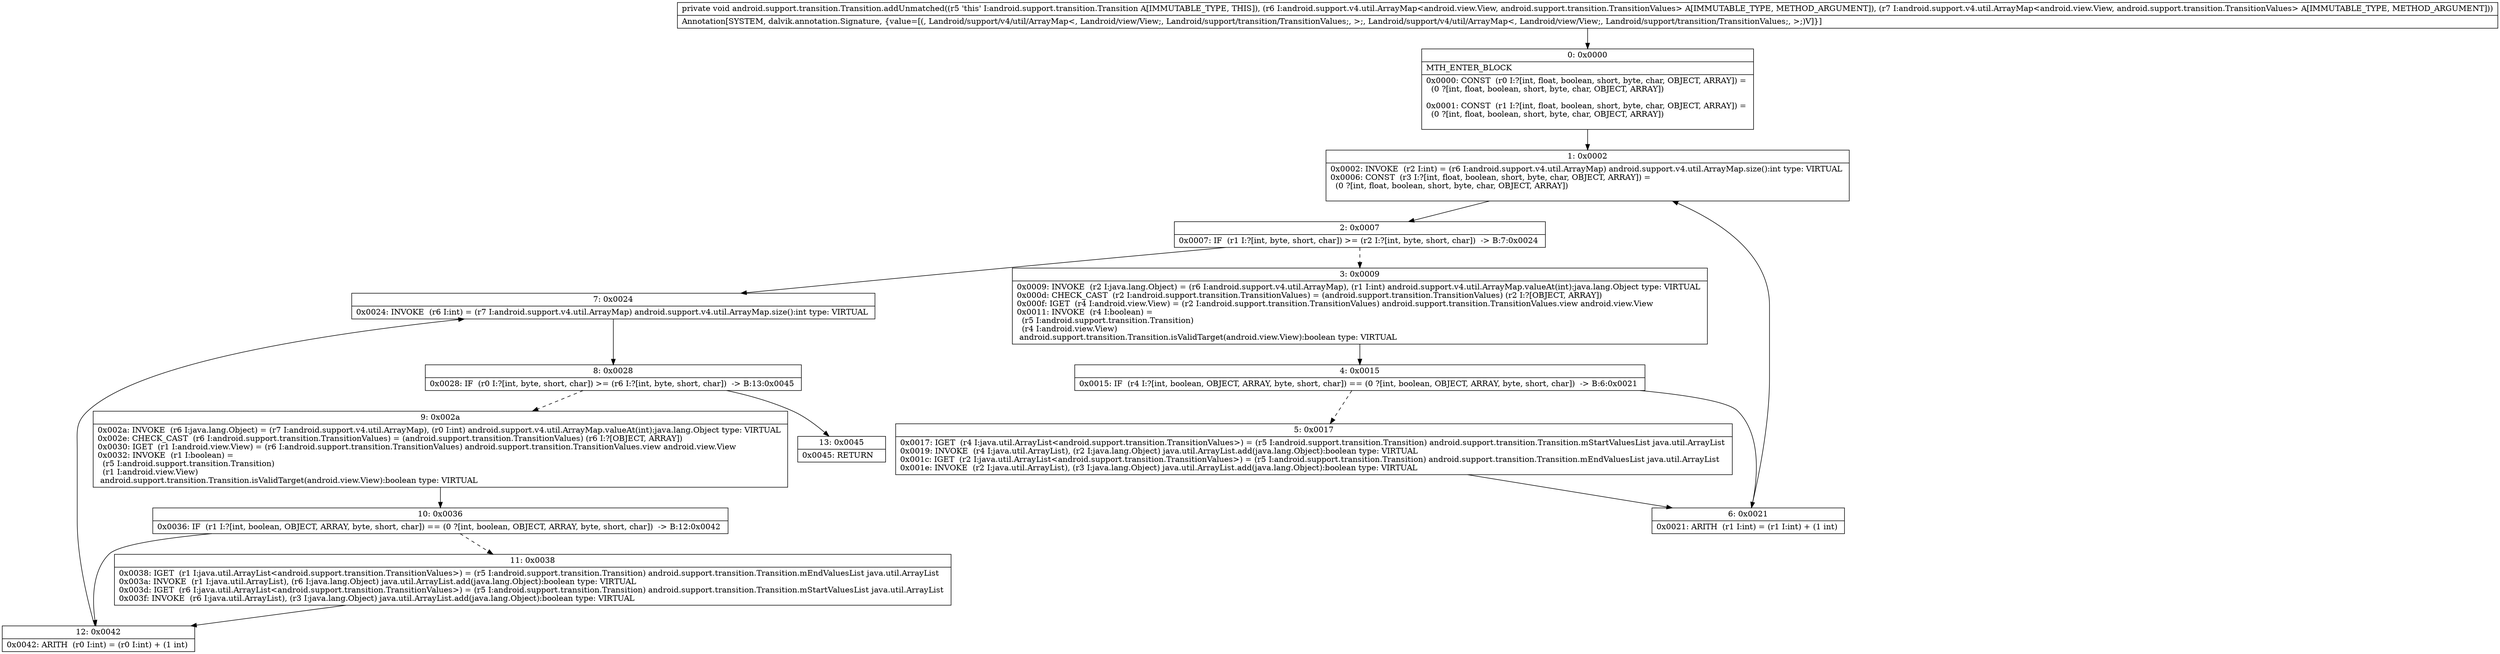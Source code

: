 digraph "CFG forandroid.support.transition.Transition.addUnmatched(Landroid\/support\/v4\/util\/ArrayMap;Landroid\/support\/v4\/util\/ArrayMap;)V" {
Node_0 [shape=record,label="{0\:\ 0x0000|MTH_ENTER_BLOCK\l|0x0000: CONST  (r0 I:?[int, float, boolean, short, byte, char, OBJECT, ARRAY]) = \l  (0 ?[int, float, boolean, short, byte, char, OBJECT, ARRAY])\l \l0x0001: CONST  (r1 I:?[int, float, boolean, short, byte, char, OBJECT, ARRAY]) = \l  (0 ?[int, float, boolean, short, byte, char, OBJECT, ARRAY])\l \l}"];
Node_1 [shape=record,label="{1\:\ 0x0002|0x0002: INVOKE  (r2 I:int) = (r6 I:android.support.v4.util.ArrayMap) android.support.v4.util.ArrayMap.size():int type: VIRTUAL \l0x0006: CONST  (r3 I:?[int, float, boolean, short, byte, char, OBJECT, ARRAY]) = \l  (0 ?[int, float, boolean, short, byte, char, OBJECT, ARRAY])\l \l}"];
Node_2 [shape=record,label="{2\:\ 0x0007|0x0007: IF  (r1 I:?[int, byte, short, char]) \>= (r2 I:?[int, byte, short, char])  \-\> B:7:0x0024 \l}"];
Node_3 [shape=record,label="{3\:\ 0x0009|0x0009: INVOKE  (r2 I:java.lang.Object) = (r6 I:android.support.v4.util.ArrayMap), (r1 I:int) android.support.v4.util.ArrayMap.valueAt(int):java.lang.Object type: VIRTUAL \l0x000d: CHECK_CAST  (r2 I:android.support.transition.TransitionValues) = (android.support.transition.TransitionValues) (r2 I:?[OBJECT, ARRAY]) \l0x000f: IGET  (r4 I:android.view.View) = (r2 I:android.support.transition.TransitionValues) android.support.transition.TransitionValues.view android.view.View \l0x0011: INVOKE  (r4 I:boolean) = \l  (r5 I:android.support.transition.Transition)\l  (r4 I:android.view.View)\l android.support.transition.Transition.isValidTarget(android.view.View):boolean type: VIRTUAL \l}"];
Node_4 [shape=record,label="{4\:\ 0x0015|0x0015: IF  (r4 I:?[int, boolean, OBJECT, ARRAY, byte, short, char]) == (0 ?[int, boolean, OBJECT, ARRAY, byte, short, char])  \-\> B:6:0x0021 \l}"];
Node_5 [shape=record,label="{5\:\ 0x0017|0x0017: IGET  (r4 I:java.util.ArrayList\<android.support.transition.TransitionValues\>) = (r5 I:android.support.transition.Transition) android.support.transition.Transition.mStartValuesList java.util.ArrayList \l0x0019: INVOKE  (r4 I:java.util.ArrayList), (r2 I:java.lang.Object) java.util.ArrayList.add(java.lang.Object):boolean type: VIRTUAL \l0x001c: IGET  (r2 I:java.util.ArrayList\<android.support.transition.TransitionValues\>) = (r5 I:android.support.transition.Transition) android.support.transition.Transition.mEndValuesList java.util.ArrayList \l0x001e: INVOKE  (r2 I:java.util.ArrayList), (r3 I:java.lang.Object) java.util.ArrayList.add(java.lang.Object):boolean type: VIRTUAL \l}"];
Node_6 [shape=record,label="{6\:\ 0x0021|0x0021: ARITH  (r1 I:int) = (r1 I:int) + (1 int) \l}"];
Node_7 [shape=record,label="{7\:\ 0x0024|0x0024: INVOKE  (r6 I:int) = (r7 I:android.support.v4.util.ArrayMap) android.support.v4.util.ArrayMap.size():int type: VIRTUAL \l}"];
Node_8 [shape=record,label="{8\:\ 0x0028|0x0028: IF  (r0 I:?[int, byte, short, char]) \>= (r6 I:?[int, byte, short, char])  \-\> B:13:0x0045 \l}"];
Node_9 [shape=record,label="{9\:\ 0x002a|0x002a: INVOKE  (r6 I:java.lang.Object) = (r7 I:android.support.v4.util.ArrayMap), (r0 I:int) android.support.v4.util.ArrayMap.valueAt(int):java.lang.Object type: VIRTUAL \l0x002e: CHECK_CAST  (r6 I:android.support.transition.TransitionValues) = (android.support.transition.TransitionValues) (r6 I:?[OBJECT, ARRAY]) \l0x0030: IGET  (r1 I:android.view.View) = (r6 I:android.support.transition.TransitionValues) android.support.transition.TransitionValues.view android.view.View \l0x0032: INVOKE  (r1 I:boolean) = \l  (r5 I:android.support.transition.Transition)\l  (r1 I:android.view.View)\l android.support.transition.Transition.isValidTarget(android.view.View):boolean type: VIRTUAL \l}"];
Node_10 [shape=record,label="{10\:\ 0x0036|0x0036: IF  (r1 I:?[int, boolean, OBJECT, ARRAY, byte, short, char]) == (0 ?[int, boolean, OBJECT, ARRAY, byte, short, char])  \-\> B:12:0x0042 \l}"];
Node_11 [shape=record,label="{11\:\ 0x0038|0x0038: IGET  (r1 I:java.util.ArrayList\<android.support.transition.TransitionValues\>) = (r5 I:android.support.transition.Transition) android.support.transition.Transition.mEndValuesList java.util.ArrayList \l0x003a: INVOKE  (r1 I:java.util.ArrayList), (r6 I:java.lang.Object) java.util.ArrayList.add(java.lang.Object):boolean type: VIRTUAL \l0x003d: IGET  (r6 I:java.util.ArrayList\<android.support.transition.TransitionValues\>) = (r5 I:android.support.transition.Transition) android.support.transition.Transition.mStartValuesList java.util.ArrayList \l0x003f: INVOKE  (r6 I:java.util.ArrayList), (r3 I:java.lang.Object) java.util.ArrayList.add(java.lang.Object):boolean type: VIRTUAL \l}"];
Node_12 [shape=record,label="{12\:\ 0x0042|0x0042: ARITH  (r0 I:int) = (r0 I:int) + (1 int) \l}"];
Node_13 [shape=record,label="{13\:\ 0x0045|0x0045: RETURN   \l}"];
MethodNode[shape=record,label="{private void android.support.transition.Transition.addUnmatched((r5 'this' I:android.support.transition.Transition A[IMMUTABLE_TYPE, THIS]), (r6 I:android.support.v4.util.ArrayMap\<android.view.View, android.support.transition.TransitionValues\> A[IMMUTABLE_TYPE, METHOD_ARGUMENT]), (r7 I:android.support.v4.util.ArrayMap\<android.view.View, android.support.transition.TransitionValues\> A[IMMUTABLE_TYPE, METHOD_ARGUMENT]))  | Annotation[SYSTEM, dalvik.annotation.Signature, \{value=[(, Landroid\/support\/v4\/util\/ArrayMap\<, Landroid\/view\/View;, Landroid\/support\/transition\/TransitionValues;, \>;, Landroid\/support\/v4\/util\/ArrayMap\<, Landroid\/view\/View;, Landroid\/support\/transition\/TransitionValues;, \>;)V]\}]\l}"];
MethodNode -> Node_0;
Node_0 -> Node_1;
Node_1 -> Node_2;
Node_2 -> Node_3[style=dashed];
Node_2 -> Node_7;
Node_3 -> Node_4;
Node_4 -> Node_5[style=dashed];
Node_4 -> Node_6;
Node_5 -> Node_6;
Node_6 -> Node_1;
Node_7 -> Node_8;
Node_8 -> Node_9[style=dashed];
Node_8 -> Node_13;
Node_9 -> Node_10;
Node_10 -> Node_11[style=dashed];
Node_10 -> Node_12;
Node_11 -> Node_12;
Node_12 -> Node_7;
}

